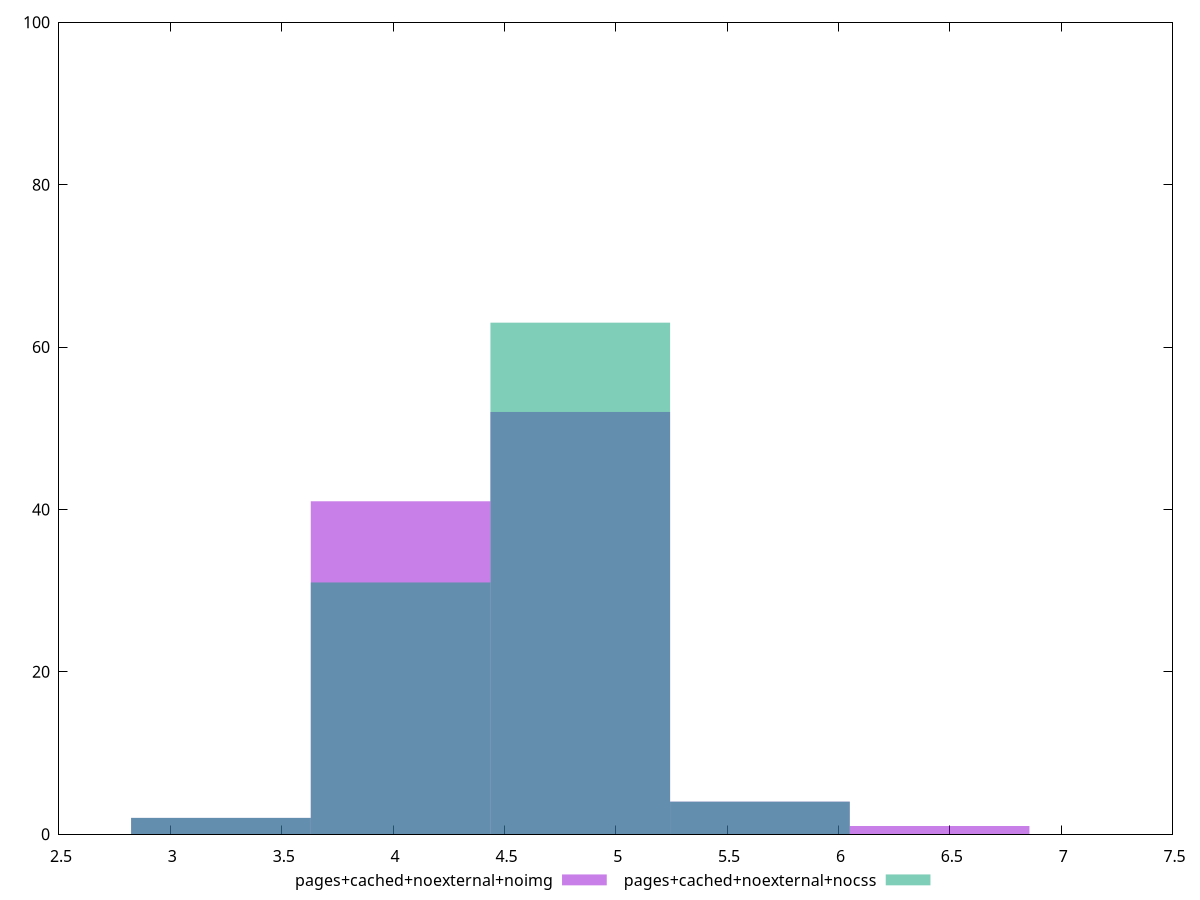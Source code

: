 reset
set terminal svg size 640, 500 enhanced background rgb 'white'
set output "reprap/network-server-latency/comparison/histogram/8_vs_9.svg"

$pagesCachedNoexternalNoimg <<EOF
4.8406747501332035 52
4.033895625111003 41
5.647453875155405 4
3.2271165000888025 2
6.454233000177605 1
EOF

$pagesCachedNoexternalNocss <<EOF
4.8406747501332035 63
4.033895625111003 31
5.647453875155405 4
3.2271165000888025 2
EOF

set key outside below
set boxwidth 0.8067791250222006
set yrange [0:100]
set style fill transparent solid 0.5 noborder

plot \
  $pagesCachedNoexternalNoimg title "pages+cached+noexternal+noimg" with boxes, \
  $pagesCachedNoexternalNocss title "pages+cached+noexternal+nocss" with boxes, \


reset